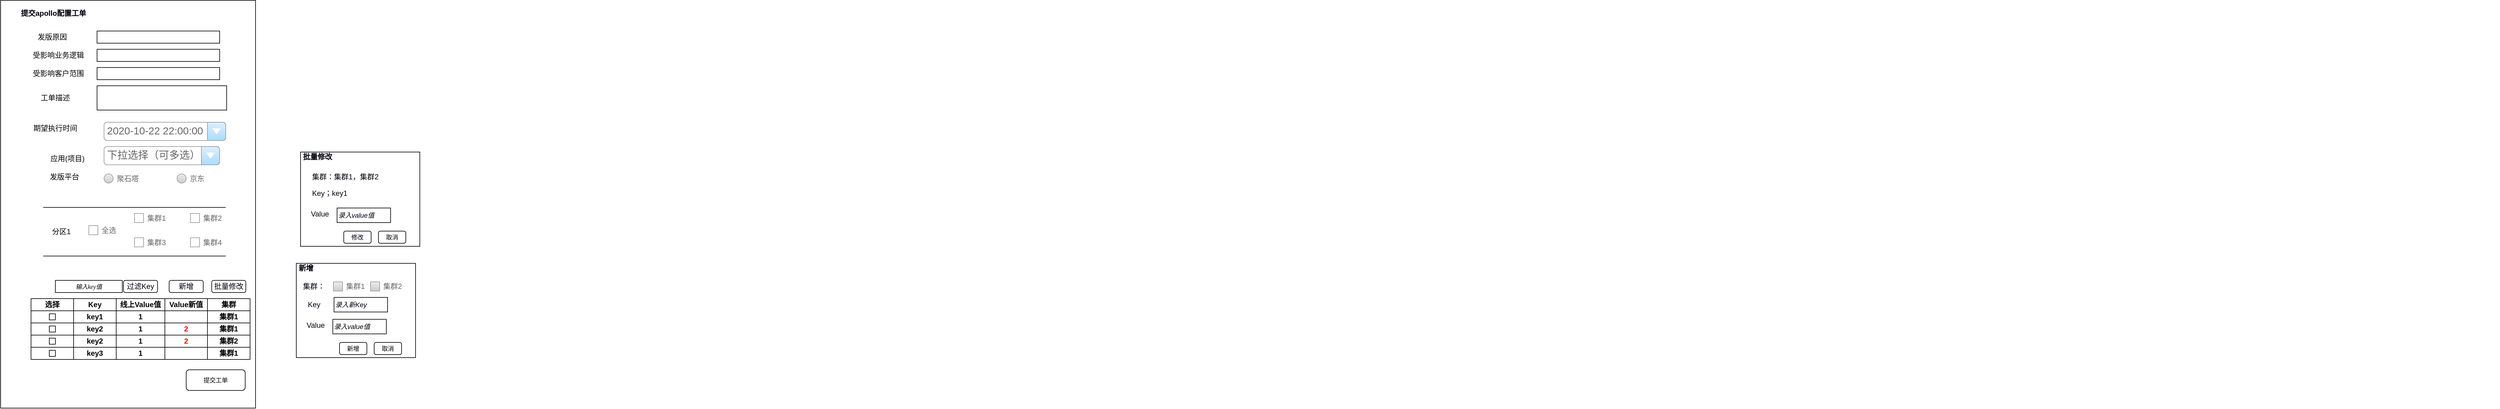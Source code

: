 <mxfile version="14.0.1" type="github" pages="3">
  <diagram id="HkuzjCNXfdghulc0zHtY" name="第 1 页">
    <mxGraphModel dx="782" dy="1638" grid="1" gridSize="10" guides="1" tooltips="1" connect="1" arrows="1" fold="1" page="1" pageScale="1" pageWidth="827" pageHeight="1169" math="0" shadow="0">
      <root>
        <mxCell id="0" />
        <mxCell id="1" parent="0" />
        <mxCell id="XfXEvl1QIxhK9ypkfOGY-76" value="" style="rounded=0;whiteSpace=wrap;html=1;shadow=0;strokeColor=#000000;fillColor=none;gradientColor=#BFBFBF;fontColor=#00000D;" parent="1" vertex="1">
          <mxGeometry x="60" y="-60.5" width="419" height="670.5" as="geometry" />
        </mxCell>
        <mxCell id="XfXEvl1QIxhK9ypkfOGY-6" value="发版平台" style="text;html=1;strokeColor=none;fillColor=none;align=center;verticalAlign=middle;whiteSpace=wrap;rounded=0;" parent="1" vertex="1">
          <mxGeometry x="140" y="220" width="50" height="20" as="geometry" />
        </mxCell>
        <mxCell id="XfXEvl1QIxhK9ypkfOGY-7" value="聚石塔&lt;span style=&quot;color: rgba(0, 0, 0, 0); font-family: monospace; font-size: 12px;&quot;&gt;%3CmxGraphModel%3E%3Croot%3E%3CmxCell%20id%3D%220%22%2F%3E%3CmxCell%20id%3D%221%22%20parent%3D%220%22%2F%3E%3CmxCell%20id%3D%222%22%20value%3D%22%E9%9B%86%E7%BE%A4%E6%B8%85%E5%8D%95%22%20style%3D%22text%3Bhtml%3D1%3BstrokeColor%3Dnone%3BfillColor%3Dnone%3Balign%3Dcenter%3BverticalAlign%3Dmiddle%3BwhiteSpace%3Dwrap%3Brounded%3D0%3B%22%20vertex%3D%221%22%20parent%3D%221%22%3E%3CmxGeometry%20x%3D%22120%22%20y%3D%22170%22%20width%3D%2250%22%20height%3D%2220%22%20as%3D%22geometry%22%2F%3E%3C%2FmxCell%3E%3C%2Froot%3E%3C%2FmxGraphModel%3E&lt;/span&gt;" style="shape=ellipse;fillColor=#eeeeee;strokeColor=#999999;gradientColor=#cccccc;html=1;align=left;spacingLeft=4;fontSize=12;fontColor=#666666;labelPosition=right;shadow=0;" parent="1" vertex="1">
          <mxGeometry x="230" y="225" width="15" height="15" as="geometry" />
        </mxCell>
        <mxCell id="XfXEvl1QIxhK9ypkfOGY-9" value="京东" style="shape=ellipse;fillColor=#eeeeee;strokeColor=#999999;gradientColor=#cccccc;html=1;align=left;spacingLeft=4;fontSize=12;fontColor=#666666;labelPosition=right;shadow=0;" parent="1" vertex="1">
          <mxGeometry x="350" y="225" width="15" height="15" as="geometry" />
        </mxCell>
        <mxCell id="XfXEvl1QIxhK9ypkfOGY-20" value="应用(项目)" style="text;html=1;strokeColor=none;fillColor=none;align=center;verticalAlign=middle;whiteSpace=wrap;rounded=0;" parent="1" vertex="1">
          <mxGeometry x="140" y="190" width="60" height="20" as="geometry" />
        </mxCell>
        <mxCell id="XfXEvl1QIxhK9ypkfOGY-21" value="下拉选择（可多选）" style="strokeWidth=1;shadow=0;dashed=0;align=center;html=1;shape=mxgraph.mockup.forms.comboBox;strokeColor=#999999;fillColor=#ddeeff;align=left;fillColor2=#aaddff;mainText=;fontColor=#666666;fontSize=17;spacingLeft=3;" parent="1" vertex="1">
          <mxGeometry x="230" y="180" width="190" height="30" as="geometry" />
        </mxCell>
        <mxCell id="XfXEvl1QIxhK9ypkfOGY-22" value="Key" style="text;html=1;fillColor=none;align=center;verticalAlign=middle;whiteSpace=wrap;rounded=0;strokeColor=#000000;fontStyle=1" parent="1" vertex="1">
          <mxGeometry x="180" y="430" width="70" height="20" as="geometry" />
        </mxCell>
        <mxCell id="XfXEvl1QIxhK9ypkfOGY-23" style="edgeStyle=orthogonalEdgeStyle;rounded=0;orthogonalLoop=1;jettySize=auto;html=1;exitX=0.5;exitY=1;exitDx=0;exitDy=0;" parent="1" source="XfXEvl1QIxhK9ypkfOGY-22" target="XfXEvl1QIxhK9ypkfOGY-22" edge="1">
          <mxGeometry relative="1" as="geometry" />
        </mxCell>
        <mxCell id="XfXEvl1QIxhK9ypkfOGY-24" value="线上Value值" style="text;html=1;fillColor=none;align=center;verticalAlign=middle;whiteSpace=wrap;rounded=0;strokeColor=#000000;fontStyle=1" parent="1" vertex="1">
          <mxGeometry x="250" y="430" width="80" height="20" as="geometry" />
        </mxCell>
        <mxCell id="XfXEvl1QIxhK9ypkfOGY-25" value="Value新值" style="text;html=1;fillColor=none;align=center;verticalAlign=middle;whiteSpace=wrap;rounded=0;strokeColor=#000000;fontStyle=1" parent="1" vertex="1">
          <mxGeometry x="330" y="430" width="70" height="20" as="geometry" />
        </mxCell>
        <mxCell id="XfXEvl1QIxhK9ypkfOGY-26" value="集群" style="text;html=1;fillColor=none;align=center;verticalAlign=middle;whiteSpace=wrap;rounded=0;strokeColor=#000000;fontStyle=1" parent="1" vertex="1">
          <mxGeometry x="400" y="430" width="70" height="20" as="geometry" />
        </mxCell>
        <mxCell id="XfXEvl1QIxhK9ypkfOGY-27" value="key1" style="text;html=1;fillColor=none;align=center;verticalAlign=middle;whiteSpace=wrap;rounded=0;strokeColor=#000000;fontStyle=1" parent="1" vertex="1">
          <mxGeometry x="180" y="450" width="70" height="20" as="geometry" />
        </mxCell>
        <mxCell id="XfXEvl1QIxhK9ypkfOGY-28" value="1" style="text;html=1;fillColor=none;align=center;verticalAlign=middle;whiteSpace=wrap;rounded=0;strokeColor=#000000;fontStyle=1" parent="1" vertex="1">
          <mxGeometry x="250" y="450" width="80" height="20" as="geometry" />
        </mxCell>
        <mxCell id="XfXEvl1QIxhK9ypkfOGY-29" value="" style="text;html=1;fillColor=none;align=center;verticalAlign=middle;whiteSpace=wrap;rounded=0;strokeColor=#000000;fontStyle=1;fontColor=#FF0000;" parent="1" vertex="1">
          <mxGeometry x="330" y="450" width="70" height="20" as="geometry" />
        </mxCell>
        <mxCell id="XfXEvl1QIxhK9ypkfOGY-30" value="集群1" style="text;html=1;fillColor=none;align=center;verticalAlign=middle;whiteSpace=wrap;rounded=0;strokeColor=#000000;fontStyle=1" parent="1" vertex="1">
          <mxGeometry x="400" y="450" width="70" height="20" as="geometry" />
        </mxCell>
        <mxCell id="XfXEvl1QIxhK9ypkfOGY-31" style="edgeStyle=orthogonalEdgeStyle;rounded=0;orthogonalLoop=1;jettySize=auto;html=1;exitX=0.5;exitY=1;exitDx=0;exitDy=0;" parent="1" edge="1">
          <mxGeometry relative="1" as="geometry">
            <mxPoint x="215" y="470" as="sourcePoint" />
            <mxPoint x="215" y="470" as="targetPoint" />
          </mxGeometry>
        </mxCell>
        <mxCell id="XfXEvl1QIxhK9ypkfOGY-32" value="key2" style="text;html=1;fillColor=none;align=center;verticalAlign=middle;whiteSpace=wrap;rounded=0;strokeColor=#000000;fontStyle=1" parent="1" vertex="1">
          <mxGeometry x="180" y="470" width="70" height="20" as="geometry" />
        </mxCell>
        <mxCell id="XfXEvl1QIxhK9ypkfOGY-33" value="1" style="text;html=1;fillColor=none;align=center;verticalAlign=middle;whiteSpace=wrap;rounded=0;strokeColor=#000000;fontStyle=1" parent="1" vertex="1">
          <mxGeometry x="250" y="470" width="80" height="20" as="geometry" />
        </mxCell>
        <mxCell id="XfXEvl1QIxhK9ypkfOGY-34" value="&lt;font color=&quot;#ff0000&quot;&gt;2&lt;/font&gt;" style="text;html=1;fillColor=none;align=center;verticalAlign=middle;whiteSpace=wrap;rounded=0;strokeColor=#000000;fontStyle=1" parent="1" vertex="1">
          <mxGeometry x="330" y="470" width="70" height="20" as="geometry" />
        </mxCell>
        <mxCell id="XfXEvl1QIxhK9ypkfOGY-35" value="集群1" style="text;html=1;fillColor=none;align=center;verticalAlign=middle;whiteSpace=wrap;rounded=0;strokeColor=#000000;fontStyle=1" parent="1" vertex="1">
          <mxGeometry x="400" y="470" width="70" height="20" as="geometry" />
        </mxCell>
        <mxCell id="XfXEvl1QIxhK9ypkfOGY-36" style="edgeStyle=orthogonalEdgeStyle;rounded=0;orthogonalLoop=1;jettySize=auto;html=1;exitX=0.5;exitY=1;exitDx=0;exitDy=0;" parent="1" source="XfXEvl1QIxhK9ypkfOGY-29" target="XfXEvl1QIxhK9ypkfOGY-29" edge="1">
          <mxGeometry relative="1" as="geometry" />
        </mxCell>
        <mxCell id="XfXEvl1QIxhK9ypkfOGY-37" style="edgeStyle=orthogonalEdgeStyle;rounded=0;orthogonalLoop=1;jettySize=auto;html=1;exitX=0.5;exitY=1;exitDx=0;exitDy=0;" parent="1" edge="1">
          <mxGeometry relative="1" as="geometry">
            <mxPoint x="215" y="490" as="sourcePoint" />
            <mxPoint x="215" y="490" as="targetPoint" />
          </mxGeometry>
        </mxCell>
        <mxCell id="XfXEvl1QIxhK9ypkfOGY-38" value="key2" style="text;html=1;fillColor=none;align=center;verticalAlign=middle;whiteSpace=wrap;rounded=0;strokeColor=#000000;fontStyle=1" parent="1" vertex="1">
          <mxGeometry x="180" y="490" width="70" height="20" as="geometry" />
        </mxCell>
        <mxCell id="XfXEvl1QIxhK9ypkfOGY-39" value="1" style="text;html=1;fillColor=none;align=center;verticalAlign=middle;whiteSpace=wrap;rounded=0;strokeColor=#000000;fontStyle=1" parent="1" vertex="1">
          <mxGeometry x="250" y="490" width="80" height="20" as="geometry" />
        </mxCell>
        <mxCell id="XfXEvl1QIxhK9ypkfOGY-40" value="&lt;font color=&quot;#ff0000&quot;&gt;2&lt;/font&gt;" style="text;html=1;fillColor=none;align=center;verticalAlign=middle;whiteSpace=wrap;rounded=0;strokeColor=#000000;fontStyle=1" parent="1" vertex="1">
          <mxGeometry x="330" y="490" width="70" height="20" as="geometry" />
        </mxCell>
        <mxCell id="XfXEvl1QIxhK9ypkfOGY-41" value="集群2" style="text;html=1;fillColor=none;align=center;verticalAlign=middle;whiteSpace=wrap;rounded=0;strokeColor=#000000;fontStyle=1" parent="1" vertex="1">
          <mxGeometry x="400" y="490" width="70" height="20" as="geometry" />
        </mxCell>
        <mxCell id="XfXEvl1QIxhK9ypkfOGY-42" style="edgeStyle=orthogonalEdgeStyle;rounded=0;orthogonalLoop=1;jettySize=auto;html=1;exitX=0.5;exitY=1;exitDx=0;exitDy=0;" parent="1" edge="1">
          <mxGeometry relative="1" as="geometry">
            <mxPoint x="365" y="490" as="sourcePoint" />
            <mxPoint x="365" y="490" as="targetPoint" />
          </mxGeometry>
        </mxCell>
        <mxCell id="XfXEvl1QIxhK9ypkfOGY-43" style="edgeStyle=orthogonalEdgeStyle;rounded=0;orthogonalLoop=1;jettySize=auto;html=1;exitX=0.5;exitY=1;exitDx=0;exitDy=0;" parent="1" edge="1">
          <mxGeometry relative="1" as="geometry">
            <mxPoint x="215" y="510" as="sourcePoint" />
            <mxPoint x="215" y="510" as="targetPoint" />
          </mxGeometry>
        </mxCell>
        <mxCell id="XfXEvl1QIxhK9ypkfOGY-44" value="key3" style="text;html=1;fillColor=none;align=center;verticalAlign=middle;whiteSpace=wrap;rounded=0;strokeColor=#000000;fontStyle=1" parent="1" vertex="1">
          <mxGeometry x="180" y="510" width="70" height="20" as="geometry" />
        </mxCell>
        <mxCell id="XfXEvl1QIxhK9ypkfOGY-45" value="1" style="text;html=1;fillColor=none;align=center;verticalAlign=middle;whiteSpace=wrap;rounded=0;strokeColor=#000000;fontStyle=1" parent="1" vertex="1">
          <mxGeometry x="250" y="510" width="80" height="20" as="geometry" />
        </mxCell>
        <mxCell id="XfXEvl1QIxhK9ypkfOGY-46" value="" style="text;html=1;fillColor=none;align=center;verticalAlign=middle;whiteSpace=wrap;rounded=0;strokeColor=#000000;fontStyle=1" parent="1" vertex="1">
          <mxGeometry x="330" y="510" width="70" height="20" as="geometry" />
        </mxCell>
        <mxCell id="XfXEvl1QIxhK9ypkfOGY-47" value="集群1" style="text;html=1;fillColor=none;align=center;verticalAlign=middle;whiteSpace=wrap;rounded=0;strokeColor=#000000;fontStyle=1" parent="1" vertex="1">
          <mxGeometry x="400" y="510" width="70" height="20" as="geometry" />
        </mxCell>
        <mxCell id="XfXEvl1QIxhK9ypkfOGY-48" style="edgeStyle=orthogonalEdgeStyle;rounded=0;orthogonalLoop=1;jettySize=auto;html=1;exitX=0.5;exitY=1;exitDx=0;exitDy=0;" parent="1" edge="1">
          <mxGeometry relative="1" as="geometry">
            <mxPoint x="365" y="510" as="sourcePoint" />
            <mxPoint x="365" y="510" as="targetPoint" />
          </mxGeometry>
        </mxCell>
        <mxCell id="XfXEvl1QIxhK9ypkfOGY-51" value="选择" style="text;html=1;fillColor=none;align=center;verticalAlign=middle;whiteSpace=wrap;rounded=0;strokeColor=#000000;fontStyle=1" parent="1" vertex="1">
          <mxGeometry x="110" y="430" width="70" height="20" as="geometry" />
        </mxCell>
        <mxCell id="XfXEvl1QIxhK9ypkfOGY-52" value="" style="text;html=1;fillColor=none;align=center;verticalAlign=middle;whiteSpace=wrap;rounded=0;strokeColor=#000000;fontStyle=1" parent="1" vertex="1">
          <mxGeometry x="110" y="450" width="70" height="20" as="geometry" />
        </mxCell>
        <mxCell id="XfXEvl1QIxhK9ypkfOGY-53" value="" style="text;html=1;fillColor=none;align=center;verticalAlign=middle;whiteSpace=wrap;rounded=0;strokeColor=#000000;fontStyle=1" parent="1" vertex="1">
          <mxGeometry x="110" y="470" width="70" height="20" as="geometry" />
        </mxCell>
        <mxCell id="XfXEvl1QIxhK9ypkfOGY-54" value="" style="text;html=1;fillColor=none;align=center;verticalAlign=middle;whiteSpace=wrap;rounded=0;strokeColor=#000000;fontStyle=1" parent="1" vertex="1">
          <mxGeometry x="110" y="490" width="70" height="20" as="geometry" />
        </mxCell>
        <mxCell id="XfXEvl1QIxhK9ypkfOGY-55" value="" style="text;html=1;fillColor=none;align=center;verticalAlign=middle;whiteSpace=wrap;rounded=0;strokeColor=#000000;fontStyle=1" parent="1" vertex="1">
          <mxGeometry x="110" y="510" width="70" height="20" as="geometry" />
        </mxCell>
        <mxCell id="XfXEvl1QIxhK9ypkfOGY-56" value="" style="rounded=0;whiteSpace=wrap;html=1;shadow=0;strokeColor=#000000;gradientColor=#BFBFBF;fontColor=#FF0000;fillColor=none;" parent="1" vertex="1">
          <mxGeometry x="140" y="455" width="10" height="10" as="geometry" />
        </mxCell>
        <mxCell id="XfXEvl1QIxhK9ypkfOGY-57" value="" style="rounded=0;whiteSpace=wrap;html=1;shadow=0;strokeColor=#000000;gradientColor=#BFBFBF;fontColor=#FF0000;fillColor=none;" parent="1" vertex="1">
          <mxGeometry x="140" y="475" width="10" height="10" as="geometry" />
        </mxCell>
        <mxCell id="XfXEvl1QIxhK9ypkfOGY-58" value="" style="rounded=0;whiteSpace=wrap;html=1;shadow=0;strokeColor=#000000;gradientColor=#BFBFBF;fontColor=#FF0000;fillColor=none;" parent="1" vertex="1">
          <mxGeometry x="140" y="495" width="10" height="10" as="geometry" />
        </mxCell>
        <mxCell id="XfXEvl1QIxhK9ypkfOGY-59" value="" style="rounded=0;whiteSpace=wrap;html=1;shadow=0;strokeColor=#000000;gradientColor=#BFBFBF;fontColor=#FF0000;fillColor=none;" parent="1" vertex="1">
          <mxGeometry x="140" y="515" width="10" height="10" as="geometry" />
        </mxCell>
        <mxCell id="XfXEvl1QIxhK9ypkfOGY-61" value="新增" style="rounded=1;whiteSpace=wrap;html=1;shadow=0;strokeColor=#000000;fillColor=none;gradientColor=#BFBFBF;fontColor=#00000D;" parent="1" vertex="1">
          <mxGeometry x="337" y="400" width="56" height="20" as="geometry" />
        </mxCell>
        <mxCell id="XfXEvl1QIxhK9ypkfOGY-62" value="批量修改" style="rounded=1;whiteSpace=wrap;html=1;shadow=0;strokeColor=#000000;fillColor=none;gradientColor=#BFBFBF;fontColor=#00000D;" parent="1" vertex="1">
          <mxGeometry x="407" y="400" width="56" height="20" as="geometry" />
        </mxCell>
        <mxCell id="XfXEvl1QIxhK9ypkfOGY-63" value="过滤Key" style="rounded=1;whiteSpace=wrap;html=1;shadow=0;strokeColor=#000000;fillColor=none;gradientColor=#BFBFBF;fontColor=#00000D;" parent="1" vertex="1">
          <mxGeometry x="262" y="400" width="56" height="20" as="geometry" />
        </mxCell>
        <mxCell id="XfXEvl1QIxhK9ypkfOGY-65" value="期望执行时间" style="text;html=1;strokeColor=none;fillColor=none;align=center;verticalAlign=middle;whiteSpace=wrap;rounded=0;" parent="1" vertex="1">
          <mxGeometry x="110" y="140" width="80" height="20" as="geometry" />
        </mxCell>
        <mxCell id="XfXEvl1QIxhK9ypkfOGY-66" value="2020-10-22 22:00:00" style="strokeWidth=1;shadow=0;dashed=0;align=center;html=1;shape=mxgraph.mockup.forms.comboBox;strokeColor=#999999;fillColor=#ddeeff;align=left;fillColor2=#aaddff;mainText=;fontColor=#666666;fontSize=17;spacingLeft=3;" parent="1" vertex="1">
          <mxGeometry x="230" y="140" width="200" height="30" as="geometry" />
        </mxCell>
        <mxCell id="XfXEvl1QIxhK9ypkfOGY-67" value="工单描述" style="text;html=1;strokeColor=none;fillColor=none;align=center;verticalAlign=middle;whiteSpace=wrap;rounded=0;" parent="1" vertex="1">
          <mxGeometry x="110" y="90" width="80" height="20" as="geometry" />
        </mxCell>
        <mxCell id="XfXEvl1QIxhK9ypkfOGY-68" value="" style="rounded=0;whiteSpace=wrap;html=1;shadow=0;strokeColor=#000000;fillColor=none;gradientColor=#BFBFBF;fontColor=#00000D;" parent="1" vertex="1">
          <mxGeometry x="218.5" y="80" width="213" height="40" as="geometry" />
        </mxCell>
        <mxCell id="XfXEvl1QIxhK9ypkfOGY-69" value="发版原因" style="text;html=1;strokeColor=none;fillColor=none;align=center;verticalAlign=middle;whiteSpace=wrap;rounded=0;" parent="1" vertex="1">
          <mxGeometry x="105" y="-10" width="80" height="20" as="geometry" />
        </mxCell>
        <mxCell id="XfXEvl1QIxhK9ypkfOGY-70" value="受影响业务逻辑" style="text;html=1;strokeColor=none;fillColor=none;align=center;verticalAlign=middle;whiteSpace=wrap;rounded=0;" parent="1" vertex="1">
          <mxGeometry x="110" y="20" width="90" height="20" as="geometry" />
        </mxCell>
        <mxCell id="XfXEvl1QIxhK9ypkfOGY-71" value="受影响客户范围" style="text;html=1;strokeColor=none;fillColor=none;align=center;verticalAlign=middle;whiteSpace=wrap;rounded=0;" parent="1" vertex="1">
          <mxGeometry x="110" y="50" width="90" height="20" as="geometry" />
        </mxCell>
        <mxCell id="XfXEvl1QIxhK9ypkfOGY-72" value="" style="rounded=0;whiteSpace=wrap;html=1;shadow=0;strokeColor=#000000;fillColor=none;gradientColor=#BFBFBF;fontColor=#00000D;" parent="1" vertex="1">
          <mxGeometry x="218.5" y="-10" width="201.5" height="20" as="geometry" />
        </mxCell>
        <mxCell id="XfXEvl1QIxhK9ypkfOGY-73" value="" style="rounded=0;whiteSpace=wrap;html=1;shadow=0;strokeColor=#000000;fillColor=none;gradientColor=#BFBFBF;fontColor=#00000D;" parent="1" vertex="1">
          <mxGeometry x="218.5" y="20" width="201.5" height="20" as="geometry" />
        </mxCell>
        <mxCell id="XfXEvl1QIxhK9ypkfOGY-74" value="" style="rounded=0;whiteSpace=wrap;html=1;shadow=0;strokeColor=#000000;fillColor=none;gradientColor=#BFBFBF;fontColor=#00000D;" parent="1" vertex="1">
          <mxGeometry x="218.5" y="50" width="201.5" height="20" as="geometry" />
        </mxCell>
        <mxCell id="XfXEvl1QIxhK9ypkfOGY-77" value="提交apollo配置工单" style="text;html=1;strokeColor=none;fillColor=none;align=center;verticalAlign=middle;whiteSpace=wrap;rounded=0;shadow=0;fontColor=#00000D;fontStyle=1" parent="1" vertex="1">
          <mxGeometry x="87" y="-49" width="120" height="20" as="geometry" />
        </mxCell>
        <mxCell id="XfXEvl1QIxhK9ypkfOGY-78" value="" style="rounded=0;whiteSpace=wrap;html=1;shadow=0;strokeColor=#000000;fillColor=none;gradientColor=#BFBFBF;fontColor=#00000D;" parent="1" vertex="1">
          <mxGeometry x="553" y="189" width="196" height="155" as="geometry" />
        </mxCell>
        <mxCell id="XfXEvl1QIxhK9ypkfOGY-79" value="集群：集群1，集群2" style="text;html=1;strokeColor=none;fillColor=none;align=left;verticalAlign=middle;whiteSpace=wrap;rounded=0;shadow=0;fontColor=#00000D;" parent="1" vertex="1">
          <mxGeometry x="570" y="220" width="116" height="20" as="geometry" />
        </mxCell>
        <mxCell id="XfXEvl1QIxhK9ypkfOGY-80" value="Key；key1" style="text;html=1;strokeColor=none;fillColor=none;align=left;verticalAlign=middle;whiteSpace=wrap;rounded=0;shadow=0;fontColor=#00000D;" parent="1" vertex="1">
          <mxGeometry x="570" y="247" width="116" height="20" as="geometry" />
        </mxCell>
        <mxCell id="XfXEvl1QIxhK9ypkfOGY-81" value="Value" style="text;html=1;strokeColor=none;fillColor=none;align=left;verticalAlign=middle;whiteSpace=wrap;rounded=0;shadow=0;fontColor=#00000D;" parent="1" vertex="1">
          <mxGeometry x="568" y="281" width="53" height="20" as="geometry" />
        </mxCell>
        <mxCell id="XfXEvl1QIxhK9ypkfOGY-82" value="&lt;font style=&quot;font-size: 11px&quot;&gt;录入value值&lt;/font&gt;" style="rounded=0;whiteSpace=wrap;html=1;shadow=0;strokeColor=#000000;fillColor=none;gradientColor=#BFBFBF;fontColor=#00000D;align=left;fontStyle=2;fontSize=10;" parent="1" vertex="1">
          <mxGeometry x="613" y="281" width="88" height="24" as="geometry" />
        </mxCell>
        <mxCell id="XfXEvl1QIxhK9ypkfOGY-83" value="修改" style="rounded=1;whiteSpace=wrap;html=1;shadow=0;strokeColor=#000000;fillColor=none;gradientColor=#BFBFBF;fontSize=10;fontColor=#00000D;align=center;" parent="1" vertex="1">
          <mxGeometry x="624" y="319" width="45" height="20" as="geometry" />
        </mxCell>
        <mxCell id="XfXEvl1QIxhK9ypkfOGY-84" value="取消" style="rounded=1;whiteSpace=wrap;html=1;shadow=0;strokeColor=#000000;fillColor=none;gradientColor=#BFBFBF;fontSize=10;fontColor=#00000D;align=center;" parent="1" vertex="1">
          <mxGeometry x="681" y="319" width="45" height="20" as="geometry" />
        </mxCell>
        <mxCell id="XfXEvl1QIxhK9ypkfOGY-85" value="批量修改" style="text;html=1;strokeColor=none;fillColor=none;align=left;verticalAlign=middle;whiteSpace=wrap;rounded=0;shadow=0;fontColor=#00000D;fontStyle=1" parent="1" vertex="1">
          <mxGeometry x="555" y="187" width="116" height="20" as="geometry" />
        </mxCell>
        <mxCell id="XfXEvl1QIxhK9ypkfOGY-88" value="提交工单" style="rounded=1;whiteSpace=wrap;html=1;shadow=0;strokeColor=#000000;fillColor=none;gradientColor=#BFBFBF;fontSize=10;align=center;fontColor=#00000D;" parent="1" vertex="1">
          <mxGeometry x="365" y="547" width="97" height="34" as="geometry" />
        </mxCell>
        <mxCell id="56p8c84hQz3d6hfQxooK-1" value="" style="rounded=0;whiteSpace=wrap;html=1;shadow=0;strokeColor=#000000;fillColor=none;gradientColor=#BFBFBF;fontColor=#00000D;" parent="1" vertex="1">
          <mxGeometry x="546" y="372" width="196" height="155" as="geometry" />
        </mxCell>
        <mxCell id="56p8c84hQz3d6hfQxooK-2" value="集群：" style="text;html=1;strokeColor=none;fillColor=none;align=left;verticalAlign=middle;whiteSpace=wrap;rounded=0;shadow=0;fontColor=#00000D;" parent="1" vertex="1">
          <mxGeometry x="555" y="400" width="43" height="20" as="geometry" />
        </mxCell>
        <mxCell id="56p8c84hQz3d6hfQxooK-3" value="Key" style="text;html=1;strokeColor=none;fillColor=none;align=left;verticalAlign=middle;whiteSpace=wrap;rounded=0;shadow=0;fontColor=#00000D;" parent="1" vertex="1">
          <mxGeometry x="563" y="430" width="35" height="20" as="geometry" />
        </mxCell>
        <mxCell id="56p8c84hQz3d6hfQxooK-4" value="Value" style="text;html=1;strokeColor=none;fillColor=none;align=left;verticalAlign=middle;whiteSpace=wrap;rounded=0;shadow=0;fontColor=#00000D;" parent="1" vertex="1">
          <mxGeometry x="561" y="464" width="53" height="20" as="geometry" />
        </mxCell>
        <mxCell id="56p8c84hQz3d6hfQxooK-5" value="&lt;font style=&quot;font-size: 11px&quot;&gt;录入value值&lt;/font&gt;" style="rounded=0;whiteSpace=wrap;html=1;shadow=0;strokeColor=#000000;fillColor=none;gradientColor=#BFBFBF;fontColor=#00000D;align=left;fontStyle=2;fontSize=10;" parent="1" vertex="1">
          <mxGeometry x="606" y="464" width="88" height="24" as="geometry" />
        </mxCell>
        <mxCell id="56p8c84hQz3d6hfQxooK-6" value="新增" style="rounded=1;whiteSpace=wrap;html=1;shadow=0;strokeColor=#000000;fillColor=none;gradientColor=#BFBFBF;fontSize=10;fontColor=#00000D;align=center;" parent="1" vertex="1">
          <mxGeometry x="617" y="502" width="45" height="20" as="geometry" />
        </mxCell>
        <mxCell id="56p8c84hQz3d6hfQxooK-7" value="取消" style="rounded=1;whiteSpace=wrap;html=1;shadow=0;strokeColor=#000000;fillColor=none;gradientColor=#BFBFBF;fontSize=10;fontColor=#00000D;align=center;" parent="1" vertex="1">
          <mxGeometry x="674" y="502" width="45" height="20" as="geometry" />
        </mxCell>
        <mxCell id="56p8c84hQz3d6hfQxooK-8" value="新增" style="text;html=1;strokeColor=none;fillColor=none;align=left;verticalAlign=middle;whiteSpace=wrap;rounded=0;shadow=0;fontColor=#00000D;fontStyle=1" parent="1" vertex="1">
          <mxGeometry x="548" y="370" width="116" height="20" as="geometry" />
        </mxCell>
        <mxCell id="56p8c84hQz3d6hfQxooK-9" value="&lt;font style=&quot;font-size: 11px&quot;&gt;录入新Key&lt;/font&gt;" style="rounded=0;whiteSpace=wrap;html=1;shadow=0;strokeColor=#000000;fillColor=none;gradientColor=#BFBFBF;fontColor=#00000D;align=left;fontStyle=2;fontSize=10;" parent="1" vertex="1">
          <mxGeometry x="608" y="428" width="88" height="24" as="geometry" />
        </mxCell>
        <mxCell id="56p8c84hQz3d6hfQxooK-10" value="集群1" style="strokeWidth=1;shadow=0;dashed=0;align=center;html=1;shape=mxgraph.mockup.forms.rrect;rSize=0;fillColor=#eeeeee;strokeColor=#999999;gradientColor=#cccccc;align=left;spacingLeft=4;fontSize=12;fontColor=#666666;labelPosition=right;" parent="1" vertex="1">
          <mxGeometry x="607" y="402.5" width="15" height="15" as="geometry" />
        </mxCell>
        <mxCell id="56p8c84hQz3d6hfQxooK-11" value="集群2" style="strokeWidth=1;shadow=0;dashed=0;align=center;html=1;shape=mxgraph.mockup.forms.rrect;rSize=0;fillColor=#eeeeee;strokeColor=#999999;gradientColor=#cccccc;align=left;spacingLeft=4;fontSize=12;fontColor=#666666;labelPosition=right;" parent="1" vertex="1">
          <mxGeometry x="668" y="402.5" width="15" height="15" as="geometry" />
        </mxCell>
        <mxCell id="PFHocmL1bhpGGb-jJO3M-16" value="" style="group" parent="1" vertex="1" connectable="0">
          <mxGeometry x="130" y="280" width="300" height="80" as="geometry" />
        </mxCell>
        <mxCell id="PFHocmL1bhpGGb-jJO3M-7" value="集群1" style="strokeWidth=1;shadow=0;dashed=0;align=center;html=1;shape=mxgraph.mockup.forms.rrect;rSize=0;strokeColor=#999999;gradientColor=#cccccc;align=left;spacingLeft=4;fontSize=12;fontColor=#666666;labelPosition=right;fillColor=none;" parent="PFHocmL1bhpGGb-jJO3M-16" vertex="1">
          <mxGeometry x="150" y="10" width="15" height="15" as="geometry" />
        </mxCell>
        <mxCell id="PFHocmL1bhpGGb-jJO3M-8" value="全选" style="strokeWidth=1;shadow=0;dashed=0;align=center;html=1;shape=mxgraph.mockup.forms.rrect;rSize=0;strokeColor=#999999;gradientColor=#cccccc;align=left;spacingLeft=4;fontSize=12;fontColor=#666666;labelPosition=right;fillColor=none;" parent="PFHocmL1bhpGGb-jJO3M-16" vertex="1">
          <mxGeometry x="75" y="30" width="15" height="15" as="geometry" />
        </mxCell>
        <mxCell id="PFHocmL1bhpGGb-jJO3M-9" value="集群3" style="strokeWidth=1;shadow=0;dashed=0;align=center;html=1;shape=mxgraph.mockup.forms.rrect;rSize=0;strokeColor=#999999;gradientColor=#cccccc;align=left;spacingLeft=4;fontSize=12;fontColor=#666666;labelPosition=right;fillColor=none;" parent="PFHocmL1bhpGGb-jJO3M-16" vertex="1">
          <mxGeometry x="150" y="50" width="15" height="15" as="geometry" />
        </mxCell>
        <mxCell id="PFHocmL1bhpGGb-jJO3M-10" value="集群4" style="strokeWidth=1;shadow=0;dashed=0;align=center;html=1;shape=mxgraph.mockup.forms.rrect;rSize=0;strokeColor=#999999;gradientColor=#cccccc;align=left;spacingLeft=4;fontSize=12;fontColor=#666666;labelPosition=right;fillColor=none;" parent="PFHocmL1bhpGGb-jJO3M-16" vertex="1">
          <mxGeometry x="242" y="50" width="15" height="15" as="geometry" />
        </mxCell>
        <mxCell id="PFHocmL1bhpGGb-jJO3M-11" value="集群2" style="strokeWidth=1;shadow=0;dashed=0;align=center;html=1;shape=mxgraph.mockup.forms.rrect;rSize=0;strokeColor=#999999;gradientColor=#cccccc;align=left;spacingLeft=4;fontSize=12;fontColor=#666666;labelPosition=right;fillColor=none;" parent="PFHocmL1bhpGGb-jJO3M-16" vertex="1">
          <mxGeometry x="242" y="10" width="15" height="15" as="geometry" />
        </mxCell>
        <mxCell id="PFHocmL1bhpGGb-jJO3M-12" value="分区1" style="text;html=1;strokeColor=none;fillColor=none;align=center;verticalAlign=middle;whiteSpace=wrap;rounded=0;" parent="PFHocmL1bhpGGb-jJO3M-16" vertex="1">
          <mxGeometry x="10" y="30" width="40" height="20" as="geometry" />
        </mxCell>
        <mxCell id="PFHocmL1bhpGGb-jJO3M-14" value="" style="endArrow=none;html=1;" parent="PFHocmL1bhpGGb-jJO3M-16" edge="1">
          <mxGeometry width="50" height="50" relative="1" as="geometry">
            <mxPoint as="sourcePoint" />
            <mxPoint x="300" as="targetPoint" />
          </mxGeometry>
        </mxCell>
        <mxCell id="PFHocmL1bhpGGb-jJO3M-15" value="" style="endArrow=none;html=1;" parent="PFHocmL1bhpGGb-jJO3M-16" edge="1">
          <mxGeometry width="50" height="50" relative="1" as="geometry">
            <mxPoint y="80" as="sourcePoint" />
            <mxPoint x="300" y="80" as="targetPoint" />
          </mxGeometry>
        </mxCell>
        <mxCell id="PFHocmL1bhpGGb-jJO3M-18" value="输入key值" style="rounded=0;whiteSpace=wrap;html=1;fontStyle=2;fontSize=10;fontFamily=Times New Roman;" parent="1" vertex="1">
          <mxGeometry x="150" y="400" width="110" height="20" as="geometry" />
        </mxCell>
      </root>
    </mxGraphModel>
  </diagram>
  <diagram id="fWQv5UQ_2FWSrR6qAdc5" name="流程图">
    <mxGraphModel dx="782" dy="469" grid="0" gridSize="10" guides="1" tooltips="1" connect="1" arrows="1" fold="1" page="0" pageScale="1" pageWidth="827" pageHeight="1169" math="0" shadow="0">
      <root>
        <mxCell id="NG2ktegaOFFkTP84rU9p-0" />
        <mxCell id="NG2ktegaOFFkTP84rU9p-1" parent="NG2ktegaOFFkTP84rU9p-0" />
        <mxCell id="NG2ktegaOFFkTP84rU9p-4" style="edgeStyle=orthogonalEdgeStyle;rounded=0;orthogonalLoop=1;jettySize=auto;html=1;entryX=0.5;entryY=0;entryDx=0;entryDy=0;" parent="NG2ktegaOFFkTP84rU9p-1" source="NG2ktegaOFFkTP84rU9p-2" target="NG2ktegaOFFkTP84rU9p-3" edge="1">
          <mxGeometry relative="1" as="geometry" />
        </mxCell>
        <mxCell id="NG2ktegaOFFkTP84rU9p-2" value="提交工单" style="rounded=1;whiteSpace=wrap;html=1;" parent="NG2ktegaOFFkTP84rU9p-1" vertex="1">
          <mxGeometry x="290" y="190" width="120" height="60" as="geometry" />
        </mxCell>
        <mxCell id="NG2ktegaOFFkTP84rU9p-6" style="edgeStyle=orthogonalEdgeStyle;rounded=0;orthogonalLoop=1;jettySize=auto;html=1;entryX=0.5;entryY=0;entryDx=0;entryDy=0;" parent="NG2ktegaOFFkTP84rU9p-1" source="NG2ktegaOFFkTP84rU9p-3" edge="1">
          <mxGeometry relative="1" as="geometry">
            <mxPoint x="350" y="420" as="targetPoint" />
          </mxGeometry>
        </mxCell>
        <mxCell id="NG2ktegaOFFkTP84rU9p-3" value="获取待发布的apollo配置工单" style="rounded=1;whiteSpace=wrap;html=1;" parent="NG2ktegaOFFkTP84rU9p-1" vertex="1">
          <mxGeometry x="290" y="310" width="120" height="60" as="geometry" />
        </mxCell>
        <mxCell id="NG2ktegaOFFkTP84rU9p-8" style="edgeStyle=orthogonalEdgeStyle;rounded=0;orthogonalLoop=1;jettySize=auto;html=1;entryX=0.5;entryY=0;entryDx=0;entryDy=0;" parent="NG2ktegaOFFkTP84rU9p-1" target="NG2ktegaOFFkTP84rU9p-7" edge="1">
          <mxGeometry relative="1" as="geometry">
            <mxPoint x="350" y="490" as="sourcePoint" />
          </mxGeometry>
        </mxCell>
        <mxCell id="qdHmxSpy72Wa4fz56d2L-1" value="无" style="edgeLabel;html=1;align=center;verticalAlign=middle;resizable=0;points=[];" parent="NG2ktegaOFFkTP84rU9p-8" vertex="1" connectable="0">
          <mxGeometry x="-0.237" y="2" relative="1" as="geometry">
            <mxPoint as="offset" />
          </mxGeometry>
        </mxCell>
        <mxCell id="NG2ktegaOFFkTP84rU9p-7" value="提交成功" style="rounded=1;whiteSpace=wrap;html=1;" parent="NG2ktegaOFFkTP84rU9p-1" vertex="1">
          <mxGeometry x="282" y="621" width="135" height="46" as="geometry" />
        </mxCell>
        <mxCell id="NG2ktegaOFFkTP84rU9p-11" style="edgeStyle=orthogonalEdgeStyle;rounded=0;orthogonalLoop=1;jettySize=auto;html=1;entryX=0.5;entryY=0;entryDx=0;entryDy=0;" parent="NG2ktegaOFFkTP84rU9p-1" source="NG2ktegaOFFkTP84rU9p-12" edge="1">
          <mxGeometry relative="1" as="geometry">
            <mxPoint x="1011" y="274" as="targetPoint" />
          </mxGeometry>
        </mxCell>
        <mxCell id="NG2ktegaOFFkTP84rU9p-12" value="(malinios)执行工单" style="rounded=1;whiteSpace=wrap;html=1;" parent="NG2ktegaOFFkTP84rU9p-1" vertex="1">
          <mxGeometry x="951" y="159" width="120" height="60" as="geometry" />
        </mxCell>
        <mxCell id="qdHmxSpy72Wa4fz56d2L-8" style="edgeStyle=orthogonalEdgeStyle;rounded=0;orthogonalLoop=1;jettySize=auto;html=1;entryX=0.394;entryY=0.006;entryDx=0;entryDy=0;entryPerimeter=0;" parent="NG2ktegaOFFkTP84rU9p-1" source="NG2ktegaOFFkTP84rU9p-21" target="NG2ktegaOFFkTP84rU9p-23" edge="1">
          <mxGeometry relative="1" as="geometry">
            <Array as="points">
              <mxPoint x="889" y="432" />
            </Array>
          </mxGeometry>
        </mxCell>
        <mxCell id="qdHmxSpy72Wa4fz56d2L-9" style="edgeStyle=orthogonalEdgeStyle;rounded=0;orthogonalLoop=1;jettySize=auto;html=1;entryX=0.569;entryY=0.017;entryDx=0;entryDy=0;entryPerimeter=0;" parent="NG2ktegaOFFkTP84rU9p-1" source="NG2ktegaOFFkTP84rU9p-21" target="NG2ktegaOFFkTP84rU9p-27" edge="1">
          <mxGeometry relative="1" as="geometry" />
        </mxCell>
        <mxCell id="NG2ktegaOFFkTP84rU9p-21" value="&lt;span&gt;检查apollo后台是否有待发布的数据&lt;/span&gt;" style="rhombus;whiteSpace=wrap;html=1;" parent="NG2ktegaOFFkTP84rU9p-1" vertex="1">
          <mxGeometry x="957" y="387" width="108" height="90" as="geometry" />
        </mxCell>
        <mxCell id="NG2ktegaOFFkTP84rU9p-23" value="工单执行失败" style="rounded=0;whiteSpace=wrap;html=1;" parent="NG2ktegaOFFkTP84rU9p-1" vertex="1">
          <mxGeometry x="842" y="531" width="120" height="60" as="geometry" />
        </mxCell>
        <mxCell id="NG2ktegaOFFkTP84rU9p-27" value="调用apollo执行接口" style="rounded=0;whiteSpace=wrap;html=1;" parent="NG2ktegaOFFkTP84rU9p-1" vertex="1">
          <mxGeometry x="1079" y="529" width="120" height="60" as="geometry" />
        </mxCell>
        <mxCell id="NG2ktegaOFFkTP84rU9p-31" style="edgeStyle=orthogonalEdgeStyle;rounded=0;orthogonalLoop=1;jettySize=auto;html=1;entryX=0.5;entryY=0;entryDx=0;entryDy=0;" parent="NG2ktegaOFFkTP84rU9p-1" source="NG2ktegaOFFkTP84rU9p-29" target="NG2ktegaOFFkTP84rU9p-21" edge="1">
          <mxGeometry relative="1" as="geometry" />
        </mxCell>
        <mxCell id="NG2ktegaOFFkTP84rU9p-29" value="提交给apollo服务工具" style="rounded=1;whiteSpace=wrap;html=1;" parent="NG2ktegaOFFkTP84rU9p-1" vertex="1">
          <mxGeometry x="951" y="273" width="120" height="60" as="geometry" />
        </mxCell>
        <mxCell id="qdHmxSpy72Wa4fz56d2L-2" value="有" style="edgeStyle=orthogonalEdgeStyle;rounded=0;orthogonalLoop=1;jettySize=auto;html=1;" parent="NG2ktegaOFFkTP84rU9p-1" source="qdHmxSpy72Wa4fz56d2L-0" edge="1">
          <mxGeometry relative="1" as="geometry">
            <mxPoint x="473.333" y="458" as="targetPoint" />
          </mxGeometry>
        </mxCell>
        <mxCell id="qdHmxSpy72Wa4fz56d2L-0" value="检查当前提交的apollo配置工单中的key是否与待发布的apollo配置工单的key有冲突" style="rhombus;whiteSpace=wrap;html=1;" parent="NG2ktegaOFFkTP84rU9p-1" vertex="1">
          <mxGeometry x="292" y="418" width="116" height="80" as="geometry" />
        </mxCell>
        <mxCell id="qdHmxSpy72Wa4fz56d2L-4" style="edgeStyle=orthogonalEdgeStyle;rounded=0;orthogonalLoop=1;jettySize=auto;html=1;entryX=1;entryY=0.5;entryDx=0;entryDy=0;" parent="NG2ktegaOFFkTP84rU9p-1" source="qdHmxSpy72Wa4fz56d2L-3" target="NG2ktegaOFFkTP84rU9p-7" edge="1">
          <mxGeometry relative="1" as="geometry">
            <Array as="points">
              <mxPoint x="514" y="644" />
            </Array>
          </mxGeometry>
        </mxCell>
        <mxCell id="qdHmxSpy72Wa4fz56d2L-5" value="是" style="edgeLabel;html=1;align=center;verticalAlign=middle;resizable=0;points=[];" parent="qdHmxSpy72Wa4fz56d2L-4" vertex="1" connectable="0">
          <mxGeometry x="-0.507" relative="1" as="geometry">
            <mxPoint as="offset" />
          </mxGeometry>
        </mxCell>
        <mxCell id="qdHmxSpy72Wa4fz56d2L-6" style="edgeStyle=orthogonalEdgeStyle;rounded=0;orthogonalLoop=1;jettySize=auto;html=1;entryX=0.5;entryY=0;entryDx=0;entryDy=0;" parent="NG2ktegaOFFkTP84rU9p-1" source="qdHmxSpy72Wa4fz56d2L-3" target="qdHmxSpy72Wa4fz56d2L-7" edge="1">
          <mxGeometry relative="1" as="geometry">
            <mxPoint x="587" y="633" as="targetPoint" />
            <Array as="points">
              <mxPoint x="585" y="456" />
            </Array>
          </mxGeometry>
        </mxCell>
        <mxCell id="qdHmxSpy72Wa4fz56d2L-3" value="是否强制提交" style="rhombus;whiteSpace=wrap;html=1;" parent="NG2ktegaOFFkTP84rU9p-1" vertex="1">
          <mxGeometry x="474" y="416" width="80" height="80" as="geometry" />
        </mxCell>
        <mxCell id="qdHmxSpy72Wa4fz56d2L-7" value="提交失败" style="rounded=1;whiteSpace=wrap;html=1;" parent="NG2ktegaOFFkTP84rU9p-1" vertex="1">
          <mxGeometry x="531" y="624" width="110" height="47" as="geometry" />
        </mxCell>
      </root>
    </mxGraphModel>
  </diagram>
  <diagram id="N05bXaEJDfSzZ18rDi1v" name="第 3 页">
    <mxGraphModel dx="782" dy="469" grid="1" gridSize="10" guides="1" tooltips="1" connect="1" arrows="1" fold="1" page="0" pageScale="1" pageWidth="827" pageHeight="1169" math="0" shadow="0">
      <root>
        <mxCell id="6t5-vPyLzhiE8bH3JnfZ-0" />
        <mxCell id="6t5-vPyLzhiE8bH3JnfZ-1" parent="6t5-vPyLzhiE8bH3JnfZ-0" />
        <mxCell id="6t5-vPyLzhiE8bH3JnfZ-2" value="Apollo配置工单" style="swimlane;html=1;childLayout=stackLayout;resizeParent=1;resizeParentMax=0;startSize=20;horizontal=0;horizontalStack=1;" parent="6t5-vPyLzhiE8bH3JnfZ-1" vertex="1">
          <mxGeometry x="170" y="110" width="690" height="1070" as="geometry" />
        </mxCell>
        <mxCell id="6t5-vPyLzhiE8bH3JnfZ-3" value="工单" style="swimlane;html=1;startSize=20;" parent="6t5-vPyLzhiE8bH3JnfZ-2" vertex="1">
          <mxGeometry x="20" width="330" height="1070" as="geometry" />
        </mxCell>
        <mxCell id="6t5-vPyLzhiE8bH3JnfZ-20" style="edgeStyle=orthogonalEdgeStyle;rounded=0;orthogonalLoop=1;jettySize=auto;html=1;" parent="6t5-vPyLzhiE8bH3JnfZ-3" source="6t5-vPyLzhiE8bH3JnfZ-7" target="6t5-vPyLzhiE8bH3JnfZ-9" edge="1">
          <mxGeometry relative="1" as="geometry" />
        </mxCell>
        <mxCell id="6t5-vPyLzhiE8bH3JnfZ-7" value="选择应用" style="rounded=1;whiteSpace=wrap;html=1;" parent="6t5-vPyLzhiE8bH3JnfZ-3" vertex="1">
          <mxGeometry x="52" y="40" width="100" height="50" as="geometry" />
        </mxCell>
        <mxCell id="6t5-vPyLzhiE8bH3JnfZ-24" style="edgeStyle=orthogonalEdgeStyle;rounded=0;orthogonalLoop=1;jettySize=auto;html=1;entryX=0.5;entryY=0;entryDx=0;entryDy=0;" parent="6t5-vPyLzhiE8bH3JnfZ-3" source="6t5-vPyLzhiE8bH3JnfZ-11" target="6t5-vPyLzhiE8bH3JnfZ-13" edge="1">
          <mxGeometry relative="1" as="geometry" />
        </mxCell>
        <mxCell id="6t5-vPyLzhiE8bH3JnfZ-11" value="获取&amp;lt;key-value&amp;gt;集合" style="rounded=0;whiteSpace=wrap;html=1;" parent="6t5-vPyLzhiE8bH3JnfZ-3" vertex="1">
          <mxGeometry x="52" y="220" width="100" height="50" as="geometry" />
        </mxCell>
        <mxCell id="6t5-vPyLzhiE8bH3JnfZ-28" style="edgeStyle=orthogonalEdgeStyle;rounded=0;orthogonalLoop=1;jettySize=auto;html=1;entryX=0.5;entryY=0;entryDx=0;entryDy=0;" parent="6t5-vPyLzhiE8bH3JnfZ-3" source="6t5-vPyLzhiE8bH3JnfZ-13" target="6t5-vPyLzhiE8bH3JnfZ-26" edge="1">
          <mxGeometry relative="1" as="geometry" />
        </mxCell>
        <mxCell id="6t5-vPyLzhiE8bH3JnfZ-13" value="修改或新增Key-Value" style="rounded=0;whiteSpace=wrap;html=1;" parent="6t5-vPyLzhiE8bH3JnfZ-3" vertex="1">
          <mxGeometry x="52" y="310" width="100" height="50" as="geometry" />
        </mxCell>
        <mxCell id="6t5-vPyLzhiE8bH3JnfZ-21" style="edgeStyle=orthogonalEdgeStyle;rounded=0;orthogonalLoop=1;jettySize=auto;html=1;entryX=0.5;entryY=0;entryDx=0;entryDy=0;" parent="6t5-vPyLzhiE8bH3JnfZ-3" source="6t5-vPyLzhiE8bH3JnfZ-9" target="6t5-vPyLzhiE8bH3JnfZ-11" edge="1">
          <mxGeometry relative="1" as="geometry" />
        </mxCell>
        <mxCell id="6t5-vPyLzhiE8bH3JnfZ-9" value="选择集群" style="rounded=0;whiteSpace=wrap;html=1;" parent="6t5-vPyLzhiE8bH3JnfZ-3" vertex="1">
          <mxGeometry x="52" y="130" width="100" height="50" as="geometry" />
        </mxCell>
        <mxCell id="rcnwAi2viP6b1LESK-Ub-1" style="edgeStyle=orthogonalEdgeStyle;rounded=0;orthogonalLoop=1;jettySize=auto;html=1;entryX=0.5;entryY=0;entryDx=0;entryDy=0;" parent="6t5-vPyLzhiE8bH3JnfZ-3" source="6t5-vPyLzhiE8bH3JnfZ-26" target="gurmhdWvRiZk0BuzDJKC-21" edge="1">
          <mxGeometry relative="1" as="geometry">
            <mxPoint x="70" y="480" as="targetPoint" />
          </mxGeometry>
        </mxCell>
        <mxCell id="6t5-vPyLzhiE8bH3JnfZ-26" value="提交工单" style="rounded=0;whiteSpace=wrap;html=1;" parent="6t5-vPyLzhiE8bH3JnfZ-3" vertex="1">
          <mxGeometry x="52" y="400" width="100" height="50" as="geometry" />
        </mxCell>
        <mxCell id="gurmhdWvRiZk0BuzDJKC-28" value="否" style="edgeStyle=orthogonalEdgeStyle;rounded=0;orthogonalLoop=1;jettySize=auto;html=1;entryX=0.5;entryY=0;entryDx=0;entryDy=0;" parent="6t5-vPyLzhiE8bH3JnfZ-3" source="gurmhdWvRiZk0BuzDJKC-0" target="gurmhdWvRiZk0BuzDJKC-27" edge="1">
          <mxGeometry relative="1" as="geometry" />
        </mxCell>
        <mxCell id="gurmhdWvRiZk0BuzDJKC-0" value="在任何一个部署上该值是否已存在" style="rhombus;whiteSpace=wrap;html=1;" parent="6t5-vPyLzhiE8bH3JnfZ-3" vertex="1">
          <mxGeometry x="44" y="600" width="116" height="80" as="geometry" />
        </mxCell>
        <mxCell id="gurmhdWvRiZk0BuzDJKC-25" value="否" style="edgeStyle=orthogonalEdgeStyle;rounded=0;orthogonalLoop=1;jettySize=auto;html=1;entryX=0.5;entryY=0;entryDx=0;entryDy=0;exitX=0.5;exitY=1;exitDx=0;exitDy=0;" parent="6t5-vPyLzhiE8bH3JnfZ-3" source="gurmhdWvRiZk0BuzDJKC-21" target="gurmhdWvRiZk0BuzDJKC-0" edge="1">
          <mxGeometry relative="1" as="geometry">
            <Array as="points">
              <mxPoint x="102" y="580" />
              <mxPoint x="102" y="580" />
            </Array>
          </mxGeometry>
        </mxCell>
        <mxCell id="gurmhdWvRiZk0BuzDJKC-21" value="是否只发stage" style="rhombus;whiteSpace=wrap;html=1;" parent="6t5-vPyLzhiE8bH3JnfZ-3" vertex="1">
          <mxGeometry x="44" y="480" width="116" height="80" as="geometry" />
        </mxCell>
        <mxCell id="gurmhdWvRiZk0BuzDJKC-31" value="否" style="edgeStyle=orthogonalEdgeStyle;rounded=0;orthogonalLoop=1;jettySize=auto;html=1;entryX=0.5;entryY=0;entryDx=0;entryDy=0;" parent="6t5-vPyLzhiE8bH3JnfZ-3" source="gurmhdWvRiZk0BuzDJKC-27" target="gurmhdWvRiZk0BuzDJKC-32" edge="1">
          <mxGeometry relative="1" as="geometry">
            <mxPoint x="70" y="860" as="targetPoint" />
          </mxGeometry>
        </mxCell>
        <mxCell id="gurmhdWvRiZk0BuzDJKC-27" value="修改的值内容是否http/tcp开头的网址" style="rhombus;whiteSpace=wrap;html=1;" parent="6t5-vPyLzhiE8bH3JnfZ-3" vertex="1">
          <mxGeometry x="44" y="720" width="116" height="80" as="geometry" />
        </mxCell>
        <mxCell id="gurmhdWvRiZk0BuzDJKC-38" value="否" style="edgeStyle=orthogonalEdgeStyle;rounded=0;orthogonalLoop=1;jettySize=auto;html=1;entryX=0.5;entryY=0;entryDx=0;entryDy=0;" parent="6t5-vPyLzhiE8bH3JnfZ-3" source="gurmhdWvRiZk0BuzDJKC-32" target="gurmhdWvRiZk0BuzDJKC-37" edge="1">
          <mxGeometry relative="1" as="geometry" />
        </mxCell>
        <mxCell id="gurmhdWvRiZk0BuzDJKC-32" value="提示在任务部署上该值未出现过，确认是否继续提交" style="rhombus;whiteSpace=wrap;html=1;" parent="6t5-vPyLzhiE8bH3JnfZ-3" vertex="1">
          <mxGeometry x="44" y="860" width="116" height="80" as="geometry" />
        </mxCell>
        <mxCell id="gurmhdWvRiZk0BuzDJKC-37" value="结束，提交失败" style="rounded=1;whiteSpace=wrap;html=1;" parent="6t5-vPyLzhiE8bH3JnfZ-3" vertex="1">
          <mxGeometry x="48" y="990" width="120" height="60" as="geometry" />
        </mxCell>
        <mxCell id="gurmhdWvRiZk0BuzDJKC-35" value="否" style="edgeStyle=orthogonalEdgeStyle;rounded=0;orthogonalLoop=1;jettySize=auto;html=1;entryX=0;entryY=0.25;entryDx=0;entryDy=0;" parent="6t5-vPyLzhiE8bH3JnfZ-3" source="gurmhdWvRiZk0BuzDJKC-27" target="gurmhdWvRiZk0BuzDJKC-37" edge="1">
          <mxGeometry relative="1" as="geometry">
            <mxPoint x="210" y="830" as="targetPoint" />
            <Array as="points">
              <mxPoint x="20" y="760" />
              <mxPoint x="20" y="1005" />
            </Array>
          </mxGeometry>
        </mxCell>
        <mxCell id="6t5-vPyLzhiE8bH3JnfZ-4" value="ETCP(DB)" style="swimlane;html=1;startSize=20;" parent="6t5-vPyLzhiE8bH3JnfZ-2" vertex="1">
          <mxGeometry x="350" width="170" height="1070" as="geometry" />
        </mxCell>
        <mxCell id="6t5-vPyLzhiE8bH3JnfZ-14" value="查询表&lt;br&gt;etcp.toolwo_apps" style="rounded=0;whiteSpace=wrap;html=1;" parent="6t5-vPyLzhiE8bH3JnfZ-4" vertex="1">
          <mxGeometry x="50" y="40" width="100" height="50" as="geometry" />
        </mxCell>
        <mxCell id="6t5-vPyLzhiE8bH3JnfZ-18" value="查询表&lt;br&gt;etcp.toolwo_apps_clusters" style="rounded=0;whiteSpace=wrap;html=1;" parent="6t5-vPyLzhiE8bH3JnfZ-4" vertex="1">
          <mxGeometry x="50" y="130" width="100" height="50" as="geometry" />
        </mxCell>
        <mxCell id="6t5-vPyLzhiE8bH3JnfZ-25" value="写入表&lt;br&gt;etcp.toolwo_apps_sets" style="rounded=0;whiteSpace=wrap;html=1;" parent="6t5-vPyLzhiE8bH3JnfZ-4" vertex="1">
          <mxGeometry x="35" y="495" width="100" height="50" as="geometry" />
        </mxCell>
        <mxCell id="6t5-vPyLzhiE8bH3JnfZ-5" value="Apollo服务" style="swimlane;html=1;startSize=20;" parent="6t5-vPyLzhiE8bH3JnfZ-2" vertex="1">
          <mxGeometry x="520" width="170" height="1070" as="geometry" />
        </mxCell>
        <mxCell id="6t5-vPyLzhiE8bH3JnfZ-23" value="获取应用的配置接口&lt;br&gt;/clusters/appids" style="rounded=0;whiteSpace=wrap;html=1;" parent="6t5-vPyLzhiE8bH3JnfZ-5" vertex="1">
          <mxGeometry x="35" y="215" width="100" height="50" as="geometry" />
        </mxCell>
        <mxCell id="6t5-vPyLzhiE8bH3JnfZ-33" value="修改/新增接口" style="rounded=0;whiteSpace=wrap;html=1;" parent="6t5-vPyLzhiE8bH3JnfZ-5" vertex="1">
          <mxGeometry x="35" y="650" width="100" height="50" as="geometry" />
        </mxCell>
        <mxCell id="6t5-vPyLzhiE8bH3JnfZ-19" style="edgeStyle=orthogonalEdgeStyle;rounded=0;orthogonalLoop=1;jettySize=auto;html=1;entryX=0;entryY=0.5;entryDx=0;entryDy=0;" parent="6t5-vPyLzhiE8bH3JnfZ-2" source="6t5-vPyLzhiE8bH3JnfZ-9" target="6t5-vPyLzhiE8bH3JnfZ-18" edge="1">
          <mxGeometry relative="1" as="geometry">
            <mxPoint x="220" y="155" as="targetPoint" />
          </mxGeometry>
        </mxCell>
        <mxCell id="6t5-vPyLzhiE8bH3JnfZ-8" style="edgeStyle=orthogonalEdgeStyle;rounded=0;orthogonalLoop=1;jettySize=auto;html=1;entryX=0;entryY=0.5;entryDx=0;entryDy=0;" parent="6t5-vPyLzhiE8bH3JnfZ-2" source="6t5-vPyLzhiE8bH3JnfZ-7" target="6t5-vPyLzhiE8bH3JnfZ-14" edge="1">
          <mxGeometry relative="1" as="geometry">
            <mxPoint x="200" y="75" as="targetPoint" />
          </mxGeometry>
        </mxCell>
        <mxCell id="gurmhdWvRiZk0BuzDJKC-23" style="edgeStyle=orthogonalEdgeStyle;rounded=0;orthogonalLoop=1;jettySize=auto;html=1;entryX=0;entryY=0.5;entryDx=0;entryDy=0;" parent="6t5-vPyLzhiE8bH3JnfZ-2" source="gurmhdWvRiZk0BuzDJKC-21" target="6t5-vPyLzhiE8bH3JnfZ-25" edge="1">
          <mxGeometry relative="1" as="geometry" />
        </mxCell>
        <mxCell id="gurmhdWvRiZk0BuzDJKC-24" value="是" style="edgeLabel;html=1;align=center;verticalAlign=middle;resizable=0;points=[];" parent="gurmhdWvRiZk0BuzDJKC-23" vertex="1" connectable="0">
          <mxGeometry x="-0.274" y="-2" relative="1" as="geometry">
            <mxPoint as="offset" />
          </mxGeometry>
        </mxCell>
        <mxCell id="gurmhdWvRiZk0BuzDJKC-26" value="是" style="edgeStyle=orthogonalEdgeStyle;rounded=0;orthogonalLoop=1;jettySize=auto;html=1;entryX=0.5;entryY=1;entryDx=0;entryDy=0;" parent="6t5-vPyLzhiE8bH3JnfZ-2" source="gurmhdWvRiZk0BuzDJKC-0" target="6t5-vPyLzhiE8bH3JnfZ-25" edge="1">
          <mxGeometry relative="1" as="geometry" />
        </mxCell>
        <mxCell id="gurmhdWvRiZk0BuzDJKC-33" style="edgeStyle=orthogonalEdgeStyle;rounded=0;orthogonalLoop=1;jettySize=auto;html=1;entryX=0.67;entryY=1.02;entryDx=0;entryDy=0;entryPerimeter=0;exitX=1;exitY=0.5;exitDx=0;exitDy=0;" parent="6t5-vPyLzhiE8bH3JnfZ-2" source="gurmhdWvRiZk0BuzDJKC-32" target="6t5-vPyLzhiE8bH3JnfZ-25" edge="1">
          <mxGeometry relative="1" as="geometry" />
        </mxCell>
        <mxCell id="gurmhdWvRiZk0BuzDJKC-34" value="是" style="edgeLabel;html=1;align=center;verticalAlign=middle;resizable=0;points=[];" parent="gurmhdWvRiZk0BuzDJKC-33" vertex="1" connectable="0">
          <mxGeometry x="-0.687" relative="1" as="geometry">
            <mxPoint as="offset" />
          </mxGeometry>
        </mxCell>
        <mxCell id="6t5-vPyLzhiE8bH3JnfZ-22" style="edgeStyle=orthogonalEdgeStyle;rounded=0;orthogonalLoop=1;jettySize=auto;html=1;" parent="6t5-vPyLzhiE8bH3JnfZ-2" source="6t5-vPyLzhiE8bH3JnfZ-11" edge="1">
          <mxGeometry relative="1" as="geometry">
            <mxPoint x="555" y="245" as="targetPoint" />
            <Array as="points">
              <mxPoint x="555" y="245" />
            </Array>
          </mxGeometry>
        </mxCell>
        <mxCell id="gurmhdWvRiZk0BuzDJKC-17" value="malinos" style="swimlane;html=1;startSize=20;" parent="6t5-vPyLzhiE8bH3JnfZ-1" vertex="1">
          <mxGeometry x="860" y="110" width="170" height="1070" as="geometry" />
        </mxCell>
        <mxCell id="gurmhdWvRiZk0BuzDJKC-42" style="edgeStyle=orthogonalEdgeStyle;rounded=0;orthogonalLoop=1;jettySize=auto;html=1;" parent="gurmhdWvRiZk0BuzDJKC-17" source="gurmhdWvRiZk0BuzDJKC-19" target="gurmhdWvRiZk0BuzDJKC-41" edge="1">
          <mxGeometry relative="1" as="geometry" />
        </mxCell>
        <mxCell id="gurmhdWvRiZk0BuzDJKC-19" value="获取apollo配置工单任务" style="rounded=0;whiteSpace=wrap;html=1;" parent="gurmhdWvRiZk0BuzDJKC-17" vertex="1">
          <mxGeometry x="50" y="495" width="100" height="50" as="geometry" />
        </mxCell>
        <mxCell id="gurmhdWvRiZk0BuzDJKC-41" value="执行任务" style="rounded=0;whiteSpace=wrap;html=1;" parent="gurmhdWvRiZk0BuzDJKC-17" vertex="1">
          <mxGeometry x="50" y="650" width="100" height="50" as="geometry" />
        </mxCell>
        <mxCell id="gurmhdWvRiZk0BuzDJKC-39" style="edgeStyle=orthogonalEdgeStyle;rounded=0;orthogonalLoop=1;jettySize=auto;html=1;entryX=1;entryY=0.5;entryDx=0;entryDy=0;" parent="6t5-vPyLzhiE8bH3JnfZ-1" source="gurmhdWvRiZk0BuzDJKC-19" target="6t5-vPyLzhiE8bH3JnfZ-25" edge="1">
          <mxGeometry relative="1" as="geometry" />
        </mxCell>
        <mxCell id="gurmhdWvRiZk0BuzDJKC-43" style="edgeStyle=orthogonalEdgeStyle;rounded=0;orthogonalLoop=1;jettySize=auto;html=1;entryX=1;entryY=0.5;entryDx=0;entryDy=0;" parent="6t5-vPyLzhiE8bH3JnfZ-1" source="gurmhdWvRiZk0BuzDJKC-41" target="6t5-vPyLzhiE8bH3JnfZ-33" edge="1">
          <mxGeometry relative="1" as="geometry" />
        </mxCell>
      </root>
    </mxGraphModel>
  </diagram>
</mxfile>
